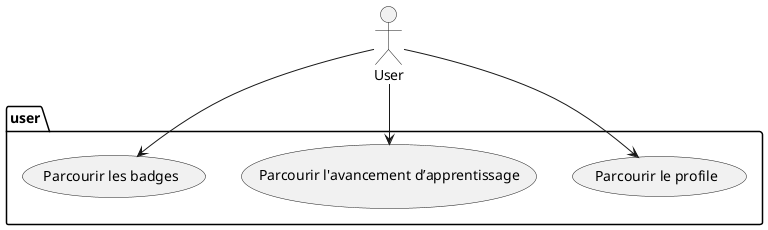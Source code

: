 @startuml

package "user" {
  (Parcourir le profile)
  (Parcourir l'avancement d’apprentissage)
  (Parcourir les badges)
}

:User: --> (Parcourir le profile)
:User: --> (Parcourir l'avancement d’apprentissage)
:User: --> (Parcourir les badges)


newpage
package "admin" {
    (Voir le progrès des apprenants)
    (Émettre les badges manuellement)
    (Gérer les badges)
}

:Admin: --> (Voir le progrès des apprenants)
:Admin: --> (Émettre les badges manuellement)
:Admin: --> (Gérer les badges)

@enduml